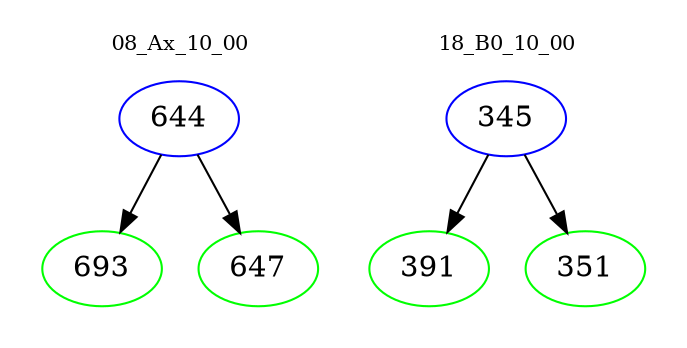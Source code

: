 digraph{
subgraph cluster_0 {
color = white
label = "08_Ax_10_00";
fontsize=10;
T0_644 [label="644", color="blue"]
T0_644 -> T0_693 [color="black"]
T0_693 [label="693", color="green"]
T0_644 -> T0_647 [color="black"]
T0_647 [label="647", color="green"]
}
subgraph cluster_1 {
color = white
label = "18_B0_10_00";
fontsize=10;
T1_345 [label="345", color="blue"]
T1_345 -> T1_391 [color="black"]
T1_391 [label="391", color="green"]
T1_345 -> T1_351 [color="black"]
T1_351 [label="351", color="green"]
}
}
